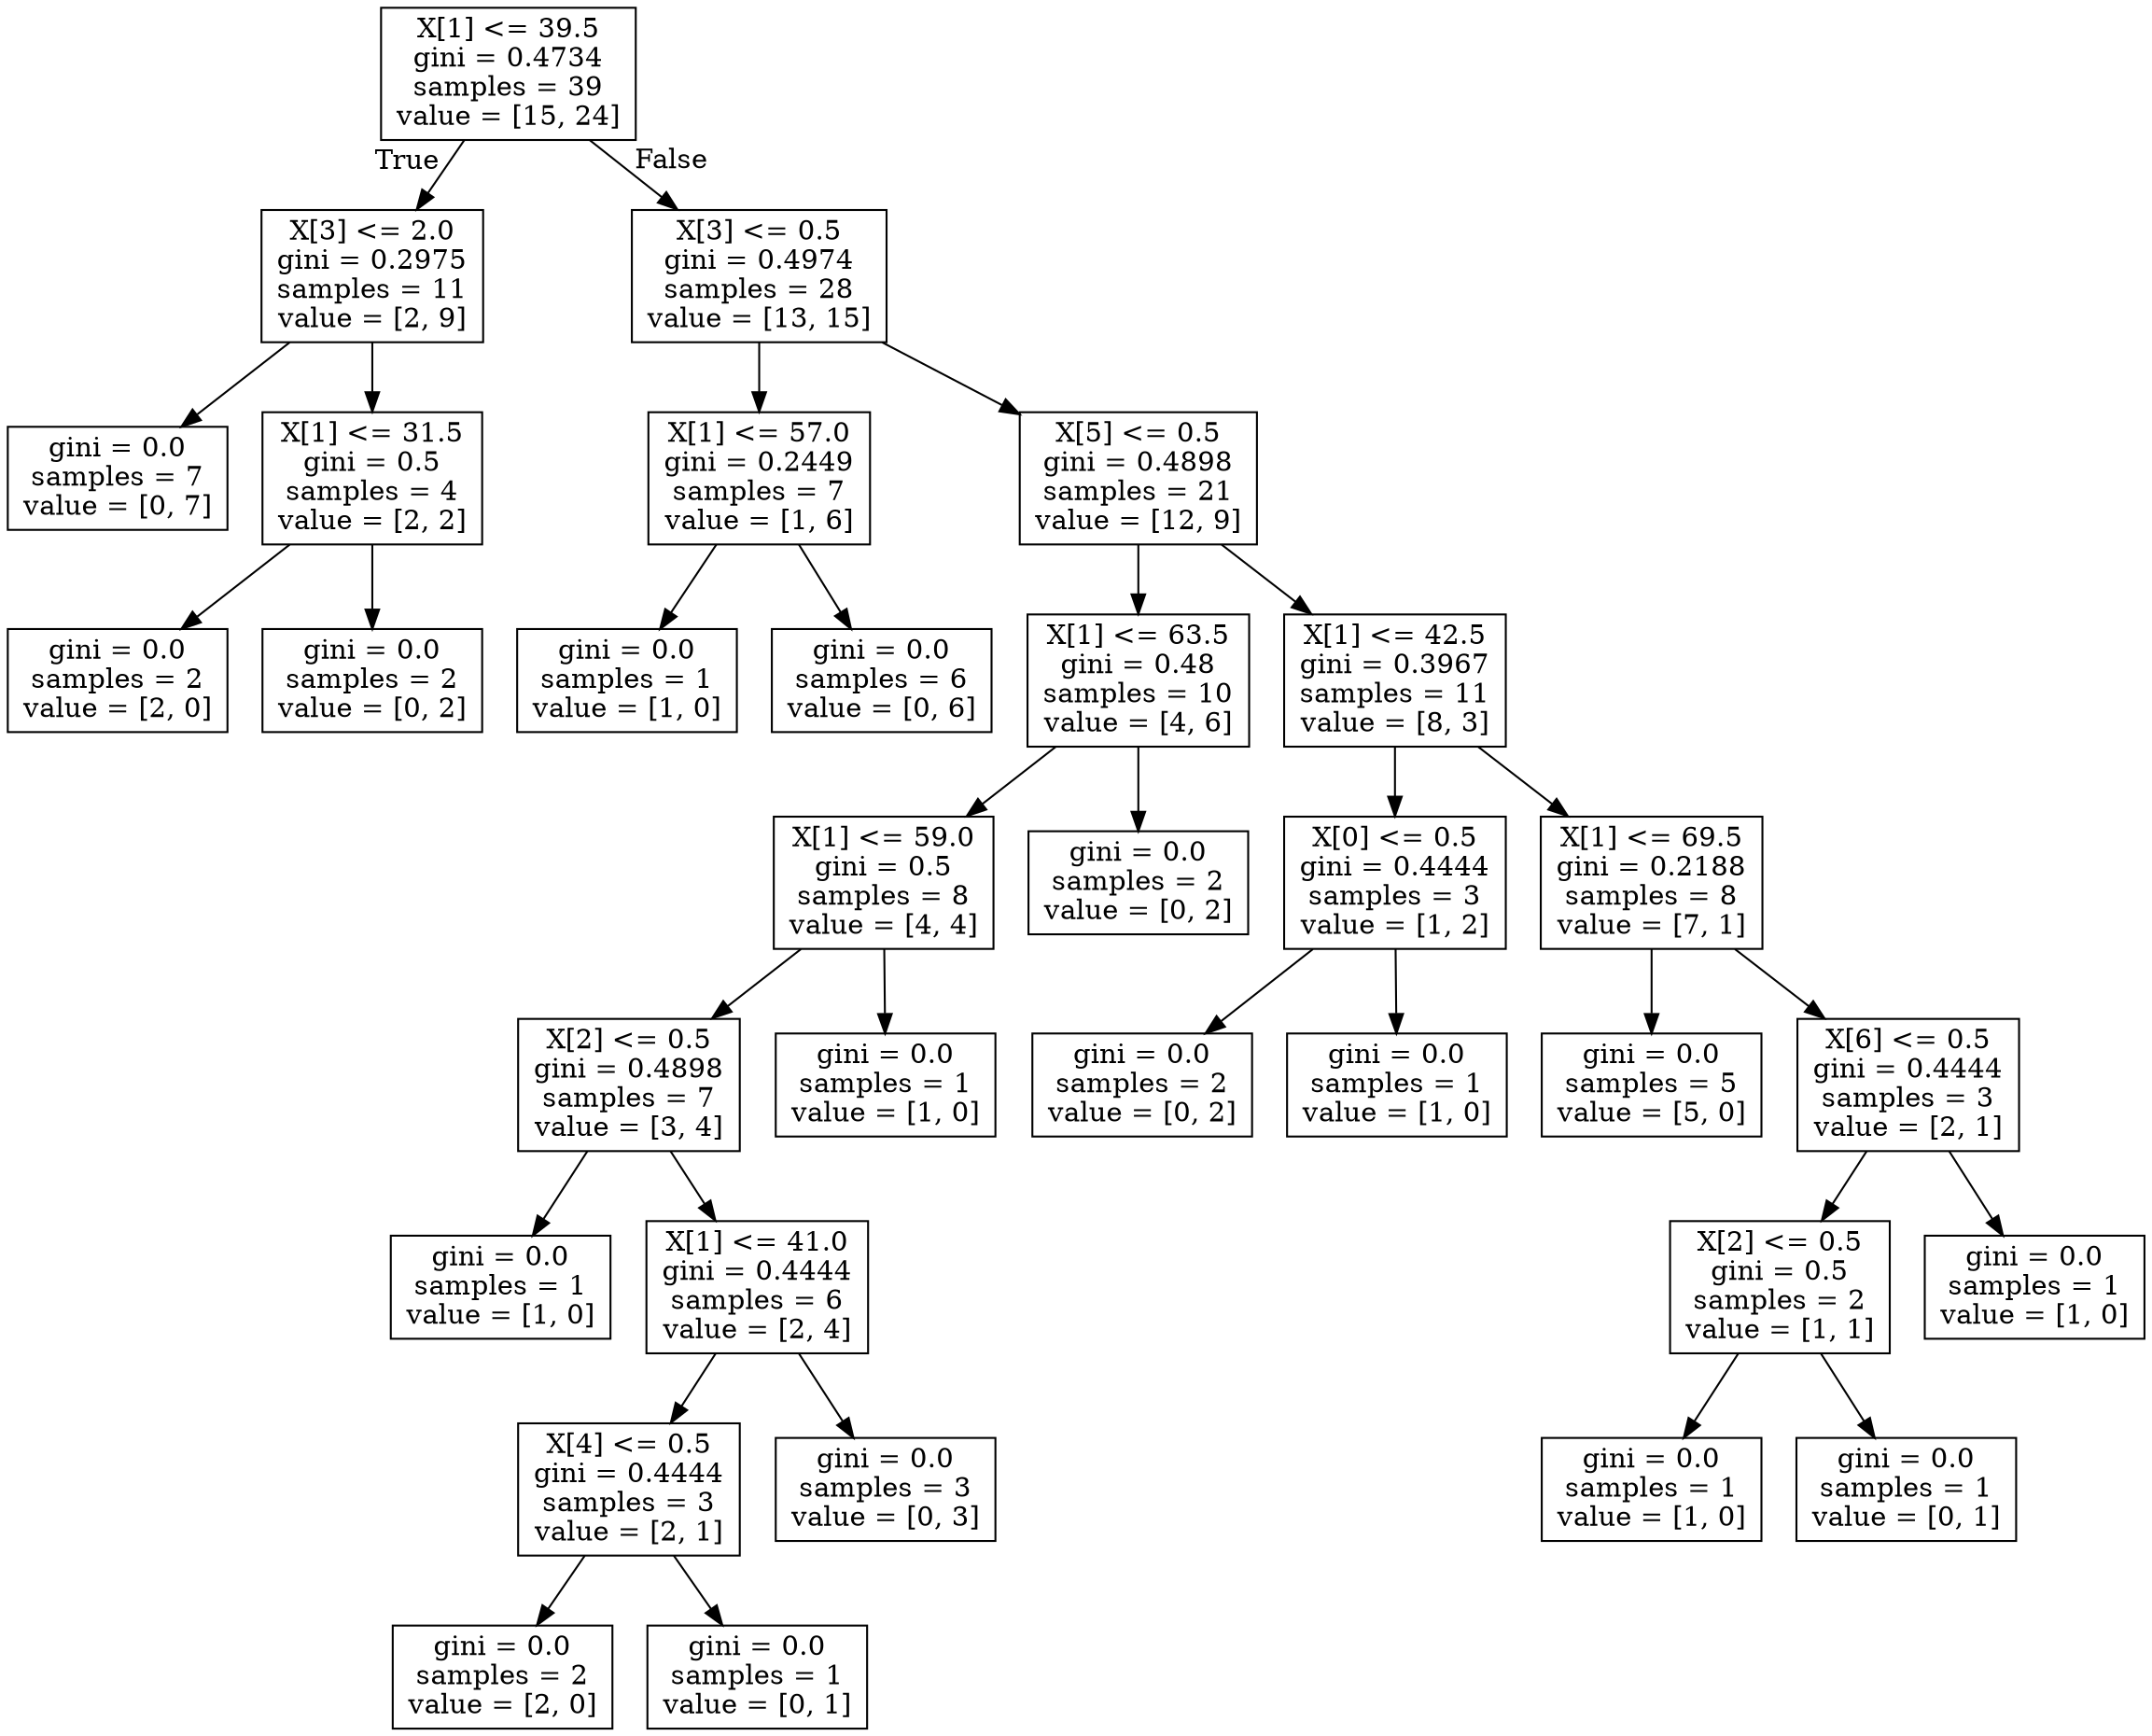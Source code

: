 digraph Tree {
node [shape=box] ;
0 [label="X[1] <= 39.5\ngini = 0.4734\nsamples = 39\nvalue = [15, 24]"] ;
1 [label="X[3] <= 2.0\ngini = 0.2975\nsamples = 11\nvalue = [2, 9]"] ;
0 -> 1 [labeldistance=2.5, labelangle=45, headlabel="True"] ;
2 [label="gini = 0.0\nsamples = 7\nvalue = [0, 7]"] ;
1 -> 2 ;
3 [label="X[1] <= 31.5\ngini = 0.5\nsamples = 4\nvalue = [2, 2]"] ;
1 -> 3 ;
4 [label="gini = 0.0\nsamples = 2\nvalue = [2, 0]"] ;
3 -> 4 ;
5 [label="gini = 0.0\nsamples = 2\nvalue = [0, 2]"] ;
3 -> 5 ;
6 [label="X[3] <= 0.5\ngini = 0.4974\nsamples = 28\nvalue = [13, 15]"] ;
0 -> 6 [labeldistance=2.5, labelangle=-45, headlabel="False"] ;
7 [label="X[1] <= 57.0\ngini = 0.2449\nsamples = 7\nvalue = [1, 6]"] ;
6 -> 7 ;
8 [label="gini = 0.0\nsamples = 1\nvalue = [1, 0]"] ;
7 -> 8 ;
9 [label="gini = 0.0\nsamples = 6\nvalue = [0, 6]"] ;
7 -> 9 ;
10 [label="X[5] <= 0.5\ngini = 0.4898\nsamples = 21\nvalue = [12, 9]"] ;
6 -> 10 ;
11 [label="X[1] <= 63.5\ngini = 0.48\nsamples = 10\nvalue = [4, 6]"] ;
10 -> 11 ;
12 [label="X[1] <= 59.0\ngini = 0.5\nsamples = 8\nvalue = [4, 4]"] ;
11 -> 12 ;
13 [label="X[2] <= 0.5\ngini = 0.4898\nsamples = 7\nvalue = [3, 4]"] ;
12 -> 13 ;
14 [label="gini = 0.0\nsamples = 1\nvalue = [1, 0]"] ;
13 -> 14 ;
15 [label="X[1] <= 41.0\ngini = 0.4444\nsamples = 6\nvalue = [2, 4]"] ;
13 -> 15 ;
16 [label="X[4] <= 0.5\ngini = 0.4444\nsamples = 3\nvalue = [2, 1]"] ;
15 -> 16 ;
17 [label="gini = 0.0\nsamples = 2\nvalue = [2, 0]"] ;
16 -> 17 ;
18 [label="gini = 0.0\nsamples = 1\nvalue = [0, 1]"] ;
16 -> 18 ;
19 [label="gini = 0.0\nsamples = 3\nvalue = [0, 3]"] ;
15 -> 19 ;
20 [label="gini = 0.0\nsamples = 1\nvalue = [1, 0]"] ;
12 -> 20 ;
21 [label="gini = 0.0\nsamples = 2\nvalue = [0, 2]"] ;
11 -> 21 ;
22 [label="X[1] <= 42.5\ngini = 0.3967\nsamples = 11\nvalue = [8, 3]"] ;
10 -> 22 ;
23 [label="X[0] <= 0.5\ngini = 0.4444\nsamples = 3\nvalue = [1, 2]"] ;
22 -> 23 ;
24 [label="gini = 0.0\nsamples = 2\nvalue = [0, 2]"] ;
23 -> 24 ;
25 [label="gini = 0.0\nsamples = 1\nvalue = [1, 0]"] ;
23 -> 25 ;
26 [label="X[1] <= 69.5\ngini = 0.2188\nsamples = 8\nvalue = [7, 1]"] ;
22 -> 26 ;
27 [label="gini = 0.0\nsamples = 5\nvalue = [5, 0]"] ;
26 -> 27 ;
28 [label="X[6] <= 0.5\ngini = 0.4444\nsamples = 3\nvalue = [2, 1]"] ;
26 -> 28 ;
29 [label="X[2] <= 0.5\ngini = 0.5\nsamples = 2\nvalue = [1, 1]"] ;
28 -> 29 ;
30 [label="gini = 0.0\nsamples = 1\nvalue = [1, 0]"] ;
29 -> 30 ;
31 [label="gini = 0.0\nsamples = 1\nvalue = [0, 1]"] ;
29 -> 31 ;
32 [label="gini = 0.0\nsamples = 1\nvalue = [1, 0]"] ;
28 -> 32 ;
}
